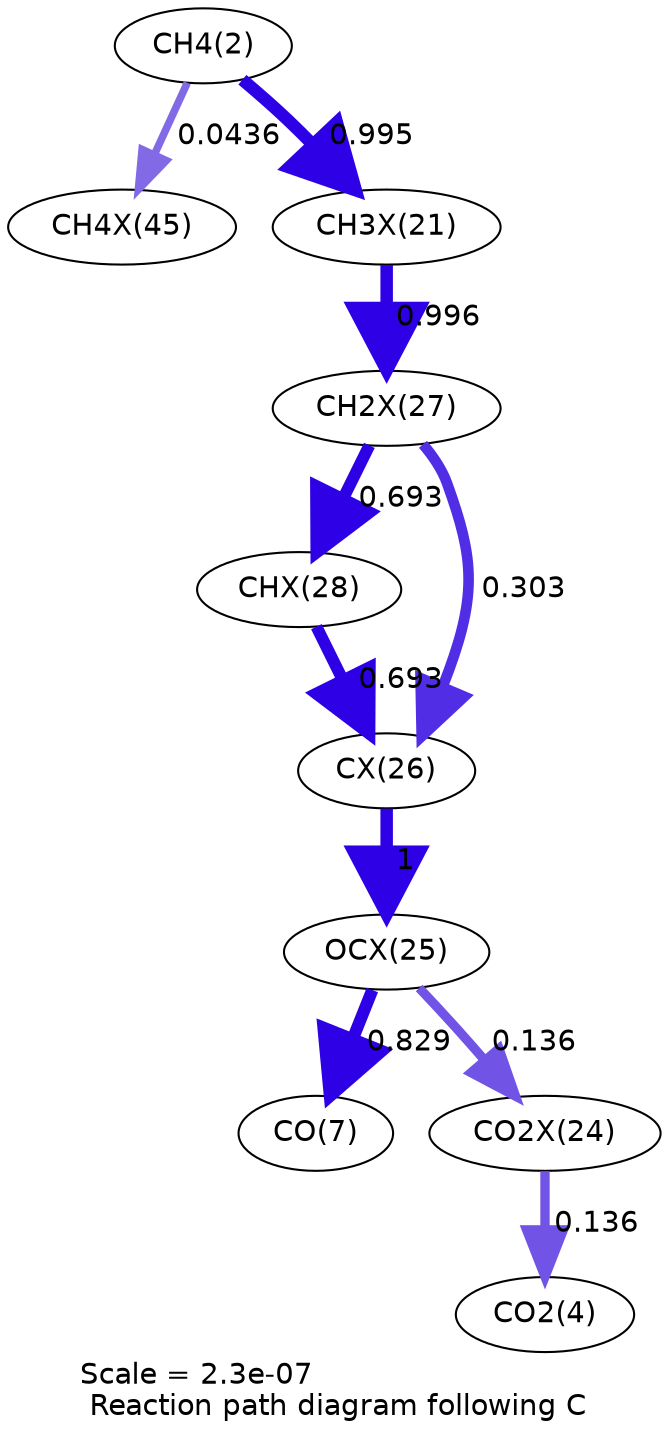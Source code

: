 digraph reaction_paths {
center=1;
s4 -> s32[fontname="Helvetica", penwidth=3.63, arrowsize=1.82, color="0.7, 0.544, 0.9"
, label=" 0.0436"];
s4 -> s24[fontname="Helvetica", penwidth=6, arrowsize=3, color="0.7, 1.5, 0.9"
, label=" 0.995"];
s24 -> s30[fontname="Helvetica", penwidth=6, arrowsize=3, color="0.7, 1.5, 0.9"
, label=" 0.996"];
s30 -> s31[fontname="Helvetica", penwidth=5.72, arrowsize=2.86, color="0.7, 1.19, 0.9"
, label=" 0.693"];
s30 -> s29[fontname="Helvetica", penwidth=5.1, arrowsize=2.55, color="0.7, 0.803, 0.9"
, label=" 0.303"];
s31 -> s29[fontname="Helvetica", penwidth=5.72, arrowsize=2.86, color="0.7, 1.19, 0.9"
, label=" 0.693"];
s29 -> s28[fontname="Helvetica", penwidth=6, arrowsize=3, color="0.7, 1.5, 0.9"
, label=" 1"];
s28 -> s9[fontname="Helvetica", penwidth=5.86, arrowsize=2.93, color="0.7, 1.33, 0.9"
, label=" 0.829"];
s28 -> s27[fontname="Helvetica", penwidth=4.49, arrowsize=2.25, color="0.7, 0.636, 0.9"
, label=" 0.136"];
s27 -> s6[fontname="Helvetica", penwidth=4.49, arrowsize=2.25, color="0.7, 0.636, 0.9"
, label=" 0.136"];
s4 [ fontname="Helvetica", label="CH4(2)"];
s6 [ fontname="Helvetica", label="CO2(4)"];
s9 [ fontname="Helvetica", label="CO(7)"];
s24 [ fontname="Helvetica", label="CH3X(21)"];
s27 [ fontname="Helvetica", label="CO2X(24)"];
s28 [ fontname="Helvetica", label="OCX(25)"];
s29 [ fontname="Helvetica", label="CX(26)"];
s30 [ fontname="Helvetica", label="CH2X(27)"];
s31 [ fontname="Helvetica", label="CHX(28)"];
s32 [ fontname="Helvetica", label="CH4X(45)"];
 label = "Scale = 2.3e-07\l Reaction path diagram following C";
 fontname = "Helvetica";
}
